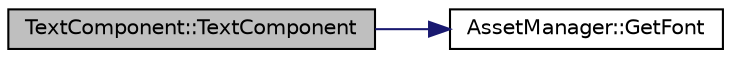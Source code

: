 digraph "TextComponent::TextComponent"
{
  edge [fontname="Helvetica",fontsize="10",labelfontname="Helvetica",labelfontsize="10"];
  node [fontname="Helvetica",fontsize="10",shape=record];
  rankdir="LR";
  Node1 [label="TextComponent::TextComponent",height=0.2,width=0.4,color="black", fillcolor="grey75", style="filled", fontcolor="black"];
  Node1 -> Node2 [color="midnightblue",fontsize="10",style="solid",fontname="Helvetica"];
  Node2 [label="AssetManager::GetFont",height=0.2,width=0.4,color="black", fillcolor="white", style="filled",URL="$class_asset_manager.html#a156256e1573d3950e42314a036266dfa"];
}
